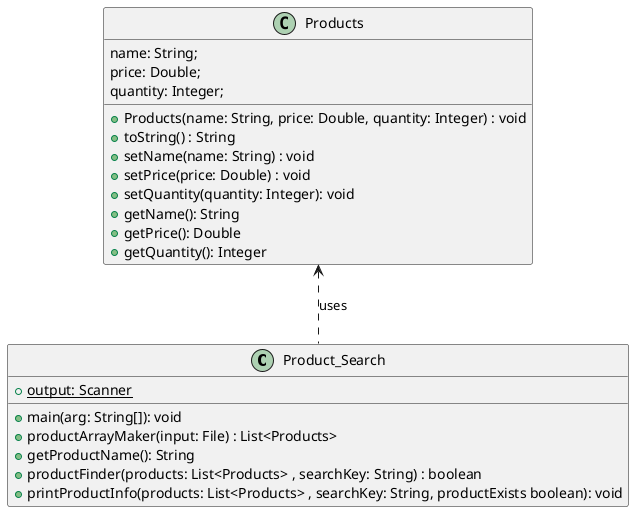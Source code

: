 @startuml
'https://plantuml.com/sequence-diagram


class Product_Search {
+{static} output: Scanner


 + main(arg: String[]): void
 + productArrayMaker(input: File) : List<Products>
 + getProductName(): String
 + productFinder(products: List<Products> , searchKey: String) : boolean
 + printProductInfo(products: List<Products> , searchKey: String, productExists boolean): void
}

class Products{
 name: String;
 price: Double;
 quantity: Integer;

 +Products(name: String, price: Double, quantity: Integer) : void
 +toString() : String
 +setName(name: String) : void
 +setPrice(price: Double) : void
 +setQuantity(quantity: Integer): void
 +getName(): String
 +getPrice(): Double
 +getQuantity(): Integer

}

Products <..Product_Search : uses



@enduml